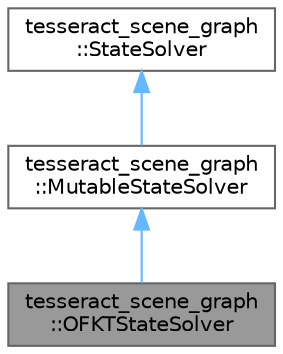 digraph "tesseract_scene_graph::OFKTStateSolver"
{
 // LATEX_PDF_SIZE
  bgcolor="transparent";
  edge [fontname=Helvetica,fontsize=10,labelfontname=Helvetica,labelfontsize=10];
  node [fontname=Helvetica,fontsize=10,shape=box,height=0.2,width=0.4];
  Node1 [label="tesseract_scene_graph\l::OFKTStateSolver",height=0.2,width=0.4,color="gray40", fillcolor="grey60", style="filled", fontcolor="black",tooltip="An implementation of the Optimized Forward Kinematic Tree as a stat solver."];
  Node2 -> Node1 [dir="back",color="steelblue1",style="solid"];
  Node2 [label="tesseract_scene_graph\l::MutableStateSolver",height=0.2,width=0.4,color="gray40", fillcolor="white", style="filled",URL="$da/db9/classtesseract__scene__graph_1_1MutableStateSolver.html",tooltip="A mutable state solver allows you to reconfigure the solver's links and joints."];
  Node3 -> Node2 [dir="back",color="steelblue1",style="solid"];
  Node3 [label="tesseract_scene_graph\l::StateSolver",height=0.2,width=0.4,color="gray40", fillcolor="white", style="filled",URL="$d8/d95/classtesseract__scene__graph_1_1StateSolver.html",tooltip=" "];
}
